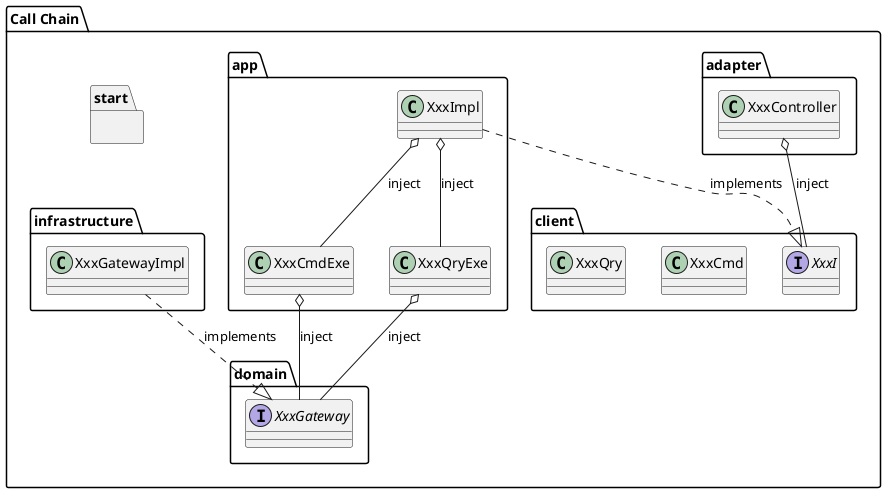 @startuml

package "Call Chain" {
    package start {}
    package adapter {
        class XxxController
    }
    package app {
        class XxxImpl
        class XxxCmdExe
        class XxxQryExe
    }
    package client {
        interface XxxI
        class XxxCmd
        class XxxQry
    }

    package domain {
        interface XxxGateway
    }

    package infrastructure {
        class XxxGatewayImpl
    }

    XxxController o-- XxxI : inject
    XxxImpl ..|> XxxI : implements

    XxxImpl o-- XxxQryExe : inject
    XxxImpl o-- XxxCmdExe : inject

    XxxQryExe o-- XxxGateway : inject
    XxxCmdExe o-- XxxGateway: inject

    XxxGatewayImpl ..|> XxxGateway : implements
}

@enduml
